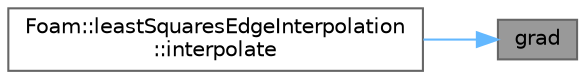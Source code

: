 digraph "grad"
{
 // LATEX_PDF_SIZE
  bgcolor="transparent";
  edge [fontname=Helvetica,fontsize=10,labelfontname=Helvetica,labelfontsize=10];
  node [fontname=Helvetica,fontsize=10,shape=box,height=0.2,width=0.4];
  rankdir="RL";
  Node1 [id="Node000001",label="grad",height=0.2,width=0.4,color="gray40", fillcolor="grey60", style="filled", fontcolor="black",tooltip=" "];
  Node1 -> Node2 [id="edge1_Node000001_Node000002",dir="back",color="steelblue1",style="solid",tooltip=" "];
  Node2 [id="Node000002",label="Foam::leastSquaresEdgeInterpolation\l::interpolate",height=0.2,width=0.4,color="grey40", fillcolor="white", style="filled",URL="$classFoam_1_1leastSquaresEdgeInterpolation.html#ac2fd326642fc1dd34ad468baf3859544",tooltip=" "];
}
